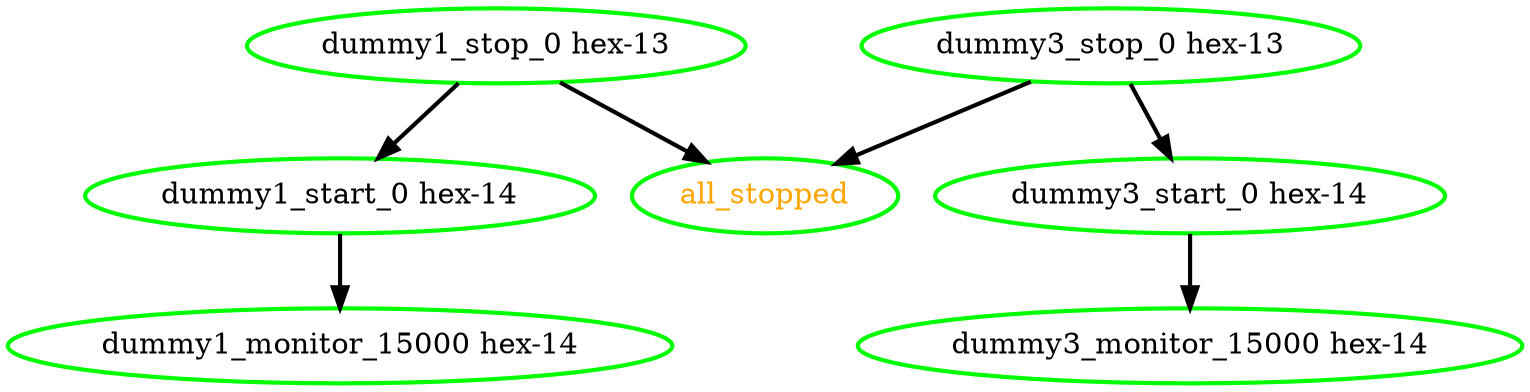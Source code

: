 digraph "g" {
"all_stopped" [ style=bold color="green" fontcolor="orange"  ]
"dummy1_monitor_15000 hex-14" [ style=bold color="green" fontcolor="black"  ]
"dummy1_start_0 hex-14" -> "dummy1_monitor_15000 hex-14" [ style = bold]
"dummy1_start_0 hex-14" [ style=bold color="green" fontcolor="black"  ]
"dummy1_stop_0 hex-13" -> "all_stopped" [ style = bold]
"dummy1_stop_0 hex-13" -> "dummy1_start_0 hex-14" [ style = bold]
"dummy1_stop_0 hex-13" [ style=bold color="green" fontcolor="black"  ]
"dummy3_monitor_15000 hex-14" [ style=bold color="green" fontcolor="black"  ]
"dummy3_start_0 hex-14" -> "dummy3_monitor_15000 hex-14" [ style = bold]
"dummy3_start_0 hex-14" [ style=bold color="green" fontcolor="black"  ]
"dummy3_stop_0 hex-13" -> "all_stopped" [ style = bold]
"dummy3_stop_0 hex-13" -> "dummy3_start_0 hex-14" [ style = bold]
"dummy3_stop_0 hex-13" [ style=bold color="green" fontcolor="black"  ]
}
